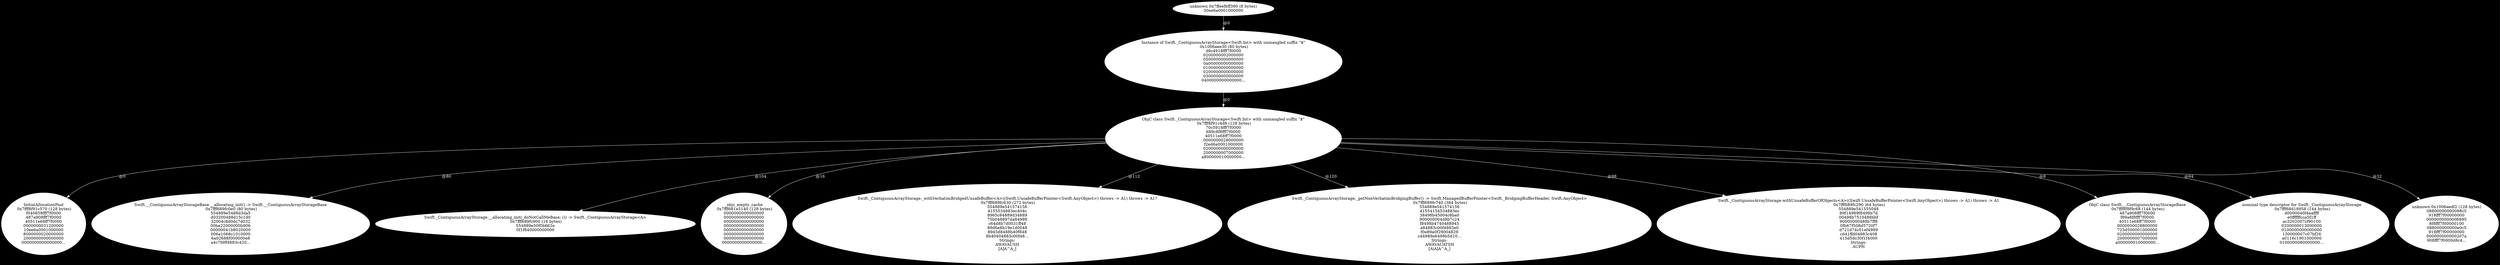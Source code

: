 digraph memory_dump_graph {
graph [bgcolor=black]
_7fff8f91c570 [style=filled] [fillcolor=white] [label="InitialAllocationPool
 0x7fff8f91c570 (128 bytes)
f040858fff7f0000
487a908fff7f0000
40511e68ff7f0000
0000000031200000
10ee6a0001000000
8000000020000000
2000000000000000
0000000000000000..."]
_7fff689fc0e0 [style=filled] [fillcolor=white] [label="Swift.__ContiguousArrayStorageBase.__allocating_init() -> Swift.__ContiguousArrayStorageBase
 0x7fff689fc0e0 (80 bytes)
554889e5488d3da5
d03200488d15c1d0
32004c8d0dc7d032
00be22000000b906
00000041b8020000
006a1068c1010000
6a02688f000000e8
a4c7fdff4883c420..."]
_7fff689fc900 [style=filled] [fillcolor=white] [label="Swift._ContiguousArrayStorage.__allocating_init(_doNotCallMeBase: ()) -> Swift._ContiguousArrayStorage<A>
 0x7fff689fc900 (16 bytes)
554889e50f0b662e
0f1f840000000000"]
_7fff681e5140 [style=filled] [fillcolor=white] [label="_objc_empty_cache
 0x7fff681e5140 (128 bytes)
0000000000000000
0000000000000000
0000000000000000
0000000000000000
0000000000000000
0000000000000000
0000000000000000
0000000000000000..."]
_7fff689fc630 [style=filled] [fillcolor=white] [label="Swift._ContiguousArrayStorage._withVerbatimBridgedUnsafeBuffer<A>((Swift.UnsafeBufferPointer<Swift.AnyObject>) throws -> A1) throws -> A1?
 0x7fff689fc630 (272 bytes)
554889e541574156
4155534883ec404c
8965c84889d34889
75b048897da84989
c64d8b7d0031ff48
89d6e8b19e1d0048
8945d8488b40f848
8b40404883c00f48...
Strings:
AWAVAUSH
[A]A^A_]"]
_7fff689fc740 [style=filled] [fillcolor=white] [label="Swift._ContiguousArrayStorage._getNonVerbatimBridgingBuffer() -> Swift.ManagedBufferPointer<Swift._BridgingBufferHeader, Swift.AnyObject>
 0x7fff689fc740 (384 bytes)
554889e541574156
41554154534883ec
38498b45004c8ba0
900000004d8b7c24
f8498b4740488945
a84883c00f4883e0
f0e89a0f29004829
c44989e6498b5d10...
Strings:
AWAVAUATSH
[A\\A]A^A_]"]
_7fff689fc290 [style=filled] [fillcolor=white] [label="Swift._ContiguousArrayStorage.withUnsafeBufferOfObjects<A>((Swift.UnsafeBufferPointer<Swift.AnyObject>) throws -> A1) throws -> A1
 0x7fff689fc290 (64 bytes)
554889e541555048
89f14989f8498b7d
00498b7510488bbf
90000000488b7ff8
0fb67f508d5720f7
d721d74c01ef4989
cd41ffd04883c408
415d5dc30f1f4000
Strings:
AUPH"]
_7ffeefbff390 [style=filled] [fillcolor=white] [label="unknown 0x7ffeefbff390 (8 bytes)
30ee6a0001000000"]
_7ffeefbff390 -> _1006aee30 [color=white] [fontcolor=white] [label="@0"]
_7fff8f8f9c68 [style=filled] [fillcolor=white] [label="ObjC class Swift.__ContiguousArrayStorageBase
 0x7fff8f8f9c68 (144 bytes)
487a908fff7f0000
f89a8f8fff7f0000
40511e68ff7f0000
0000000028800000
725d500001000000
0200000000000000
2000000007000000
a000000010000000..."]
_1006aee30 [style=filled] [fillcolor=white] [label="Instance of Swift._ContiguousArrayStorage<Swift.Int> with unmangled suffix \"$\"
 0x1006aee30 (80 bytes)
d8c4918fff7f0000
0200000002000000
0500000000000000
0a00000000000000
0100000000000000
0200000000000000
0300000000000000
0400000000000000..."]
_1006aee30 -> _7fff8f91c4d8 [color=white] [fontcolor=white] [label="@0"]
_7fff68d18958 [style=filled] [fillcolor=white] [label="nominal type descriptor for Swift._ContiguousArrayStorage
 0x7fff68d18958 (144 bytes)
d0000040f4eaffff
e0ffffffcca5f1ff
ac3202007cf90100
0200000013000000
0100000000000000
130000007c07bf26
a0116c1901000000
0100000080000000..."]
_1006aedf2 [style=filled] [fillcolor=white] [label="unknown 0x1006aedf2 (128 bytes)
08800000000098c5
918fff7f00000000
0000000000006895
8f8fff7f00000100
088000000000e0c5
918fff7f00000000
000000000000207a
908fff7f0000d8c4..."]
_7fff8f91c4d8 [style=filled] [fillcolor=white] [label="ObjC class Swift._ContiguousArrayStorage<Swift.Int> with unmangled suffix \"$\"
 0x7fff8f91c4d8 (128 bytes)
70c5918fff7f0000
689c8f8fff7f0000
40511e68ff7f0000
0000000028000000
f2ed6a0001000000
0200000000000000
2000000007000000
a800000010000000..."]
_7fff8f91c4d8 -> _7fff8f91c570 [color=white] [fontcolor=white] [label="@0"]
_7fff8f91c4d8 -> _7fff8f8f9c68 [color=white] [fontcolor=white] [label="@8"]
_7fff8f91c4d8 -> _7fff681e5140 [color=white] [fontcolor=white] [label="@16"]
_7fff8f91c4d8 -> _1006aedf2 [color=white] [fontcolor=white] [label="@32"]
_7fff8f91c4d8 -> _7fff68d18958 [color=white] [fontcolor=white] [label="@64"]
_7fff8f91c4d8 -> _7fff689fc0e0 [color=white] [fontcolor=white] [label="@80"]
_7fff8f91c4d8 -> _7fff689fc290 [color=white] [fontcolor=white] [label="@88"]
_7fff8f91c4d8 -> _7fff689fc900 [color=white] [fontcolor=white] [label="@104"]
_7fff8f91c4d8 -> _7fff689fc630 [color=white] [fontcolor=white] [label="@112"]
_7fff8f91c4d8 -> _7fff689fc740 [color=white] [fontcolor=white] [label="@120"]
}
